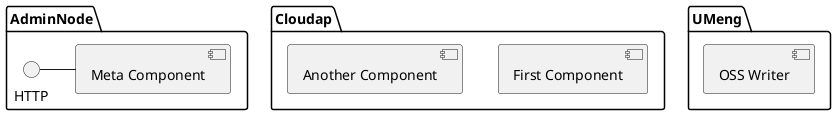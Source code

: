 @startuml

package "Cloudap" {
[First Component]
[Another Component]
}

package "UMeng"{
   [OSS Writer]
}

package "AdminNode" {
   HTTP - [Meta Component]
   [First Component]
}

@enduml